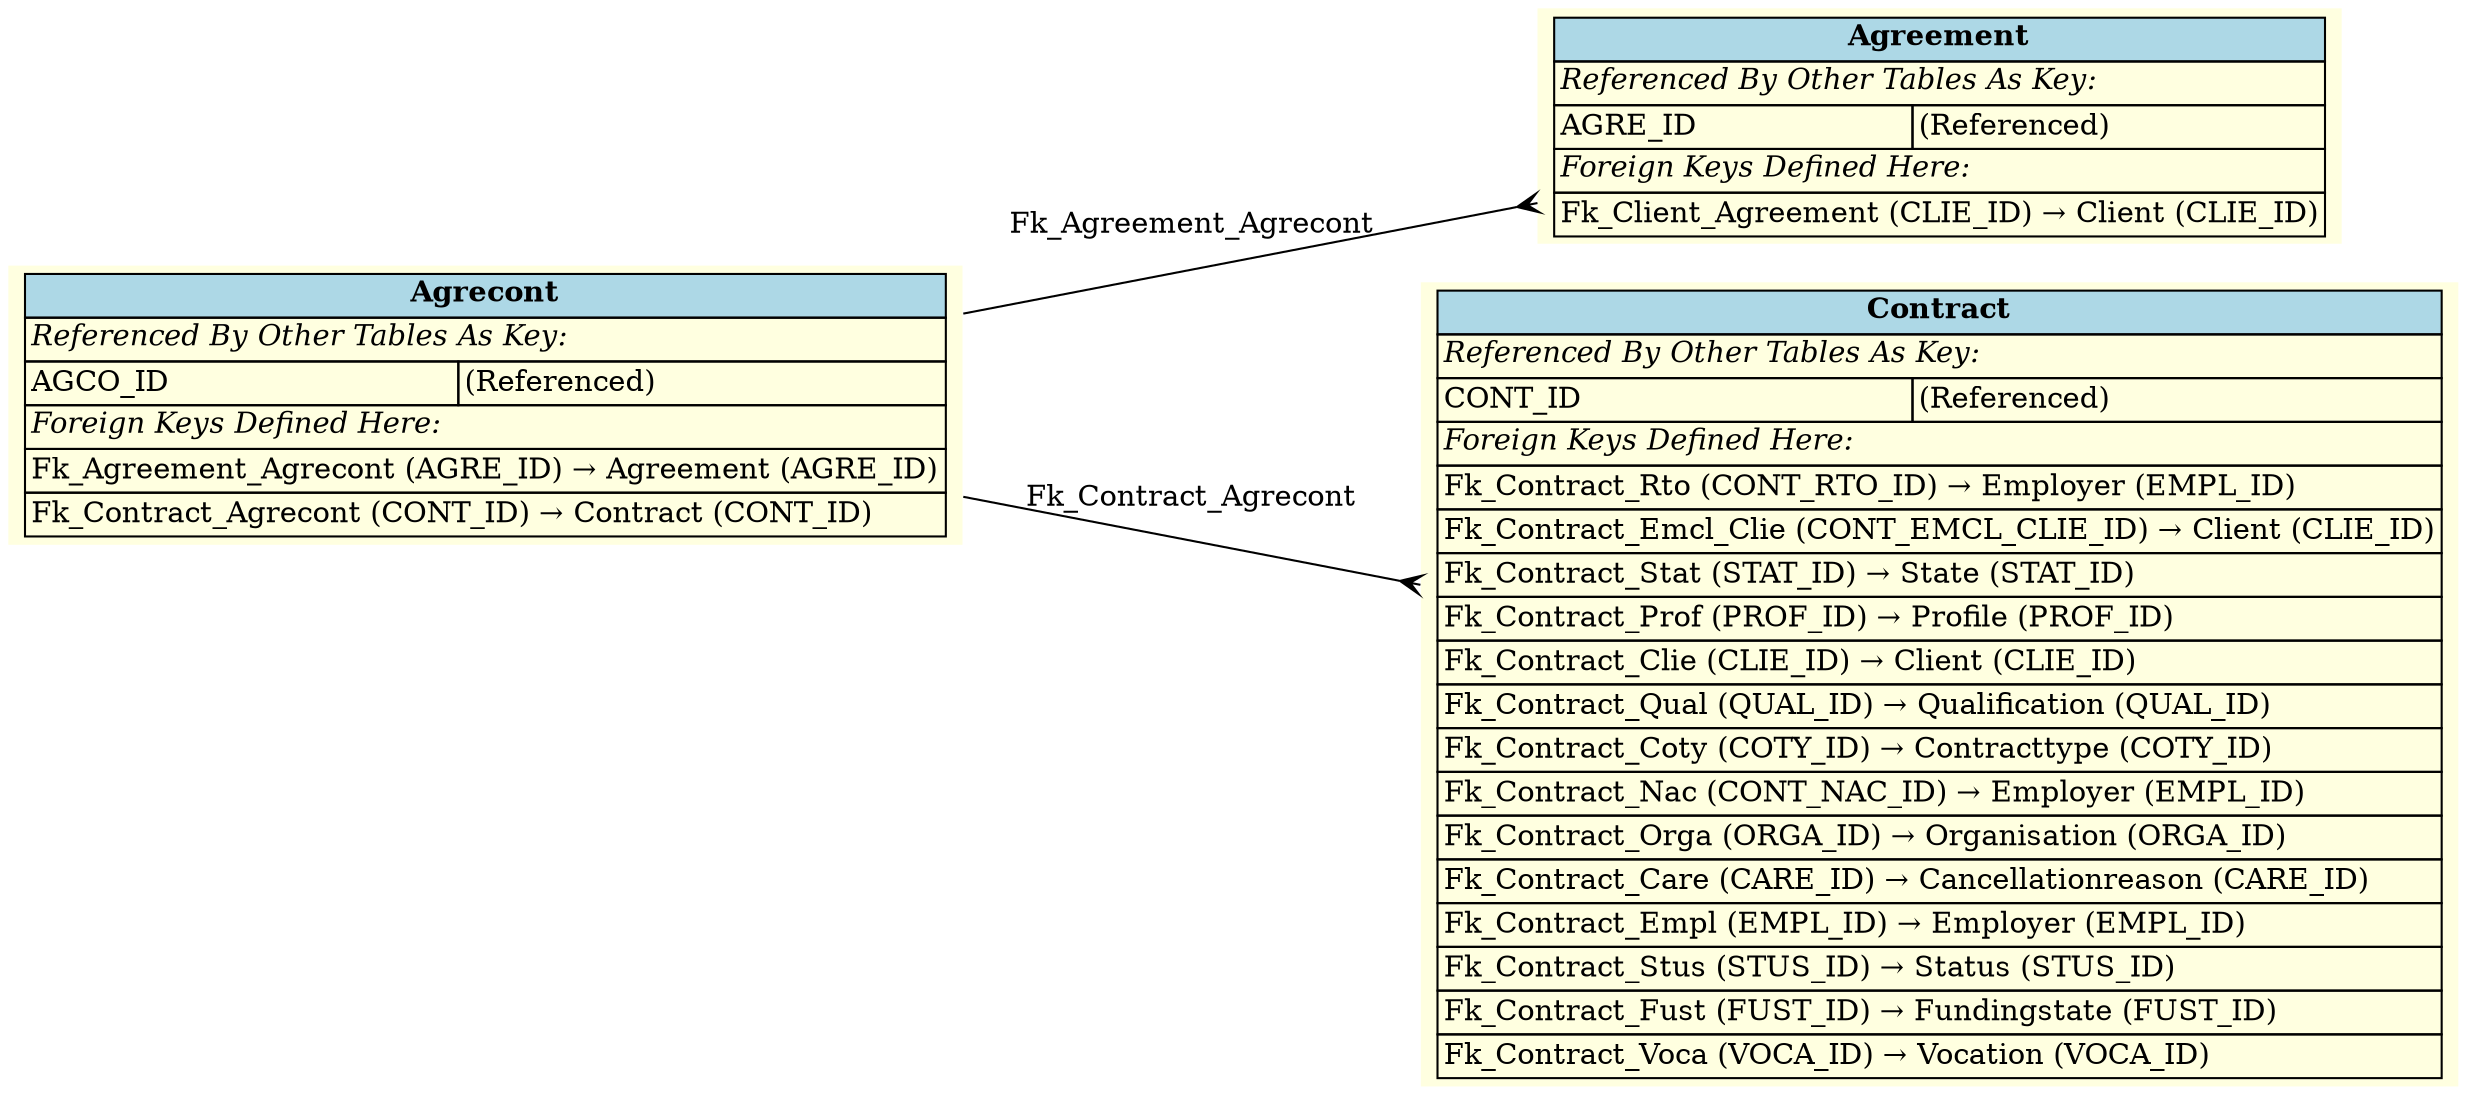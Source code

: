 digraph ERD {
  rankdir=LR;
  node [shape=plaintext, style=filled, fillcolor=lightyellow];
  edge [arrowhead=crow, arrowtail=none, dir=both, labelfontsize=10];

  "Agrecont" [
    label=<
    <TABLE BORDER="0" CELLBORDER="1" CELLSPACING="0" BGCOLOR="lightyellow">
      <TR><TD COLSPAN="2" BGCOLOR="lightblue"><B>Agrecont</B></TD></TR>
      <TR><TD COLSPAN="2" ALIGN="LEFT"><I>Referenced By Other Tables As Key:</I></TD></TR>
      <TR><TD ALIGN="LEFT">AGCO_ID</TD><TD ALIGN="LEFT">(Referenced)</TD></TR>
      <TR><TD COLSPAN="2" ALIGN="LEFT"><I>Foreign Keys Defined Here:</I></TD></TR>
      <TR><TD ALIGN="LEFT" COLSPAN="2">Fk_Agreement_Agrecont (AGRE_ID) &rarr; Agreement (AGRE_ID)</TD></TR>
      <TR><TD ALIGN="LEFT" COLSPAN="2">Fk_Contract_Agrecont (CONT_ID) &rarr; Contract (CONT_ID)</TD></TR>
    </TABLE>
    >
  ];

  "Agreement" [
    label=<
    <TABLE BORDER="0" CELLBORDER="1" CELLSPACING="0" BGCOLOR="lightyellow">
      <TR><TD COLSPAN="2" BGCOLOR="lightblue"><B>Agreement</B></TD></TR>
      <TR><TD COLSPAN="2" ALIGN="LEFT"><I>Referenced By Other Tables As Key:</I></TD></TR>
      <TR><TD ALIGN="LEFT">AGRE_ID</TD><TD ALIGN="LEFT">(Referenced)</TD></TR>
      <TR><TD COLSPAN="2" ALIGN="LEFT"><I>Foreign Keys Defined Here:</I></TD></TR>
      <TR><TD ALIGN="LEFT" COLSPAN="2">Fk_Client_Agreement (CLIE_ID) &rarr; Client (CLIE_ID)</TD></TR>
    </TABLE>
    >
  ];

  "Contract" [
    label=<
    <TABLE BORDER="0" CELLBORDER="1" CELLSPACING="0" BGCOLOR="lightyellow">
      <TR><TD COLSPAN="2" BGCOLOR="lightblue"><B>Contract</B></TD></TR>
      <TR><TD COLSPAN="2" ALIGN="LEFT"><I>Referenced By Other Tables As Key:</I></TD></TR>
      <TR><TD ALIGN="LEFT">CONT_ID</TD><TD ALIGN="LEFT">(Referenced)</TD></TR>
      <TR><TD COLSPAN="2" ALIGN="LEFT"><I>Foreign Keys Defined Here:</I></TD></TR>
      <TR><TD ALIGN="LEFT" COLSPAN="2">Fk_Contract_Rto (CONT_RTO_ID) &rarr; Employer (EMPL_ID)</TD></TR>
      <TR><TD ALIGN="LEFT" COLSPAN="2">Fk_Contract_Emcl_Clie (CONT_EMCL_CLIE_ID) &rarr; Client (CLIE_ID)</TD></TR>
      <TR><TD ALIGN="LEFT" COLSPAN="2">Fk_Contract_Stat (STAT_ID) &rarr; State (STAT_ID)</TD></TR>
      <TR><TD ALIGN="LEFT" COLSPAN="2">Fk_Contract_Prof (PROF_ID) &rarr; Profile (PROF_ID)</TD></TR>
      <TR><TD ALIGN="LEFT" COLSPAN="2">Fk_Contract_Clie (CLIE_ID) &rarr; Client (CLIE_ID)</TD></TR>
      <TR><TD ALIGN="LEFT" COLSPAN="2">Fk_Contract_Qual (QUAL_ID) &rarr; Qualification (QUAL_ID)</TD></TR>
      <TR><TD ALIGN="LEFT" COLSPAN="2">Fk_Contract_Coty (COTY_ID) &rarr; Contracttype (COTY_ID)</TD></TR>
      <TR><TD ALIGN="LEFT" COLSPAN="2">Fk_Contract_Nac (CONT_NAC_ID) &rarr; Employer (EMPL_ID)</TD></TR>
      <TR><TD ALIGN="LEFT" COLSPAN="2">Fk_Contract_Orga (ORGA_ID) &rarr; Organisation (ORGA_ID)</TD></TR>
      <TR><TD ALIGN="LEFT" COLSPAN="2">Fk_Contract_Care (CARE_ID) &rarr; Cancellationreason (CARE_ID)</TD></TR>
      <TR><TD ALIGN="LEFT" COLSPAN="2">Fk_Contract_Empl (EMPL_ID) &rarr; Employer (EMPL_ID)</TD></TR>
      <TR><TD ALIGN="LEFT" COLSPAN="2">Fk_Contract_Stus (STUS_ID) &rarr; Status (STUS_ID)</TD></TR>
      <TR><TD ALIGN="LEFT" COLSPAN="2">Fk_Contract_Fust (FUST_ID) &rarr; Fundingstate (FUST_ID)</TD></TR>
      <TR><TD ALIGN="LEFT" COLSPAN="2">Fk_Contract_Voca (VOCA_ID) &rarr; Vocation (VOCA_ID)</TD></TR>
    </TABLE>
    >
  ];

  "Agrecont" -> "Agreement" [label=" Fk_Agreement_Agrecont "];
  "Agrecont" -> "Contract" [label=" Fk_Contract_Agrecont "];
}
